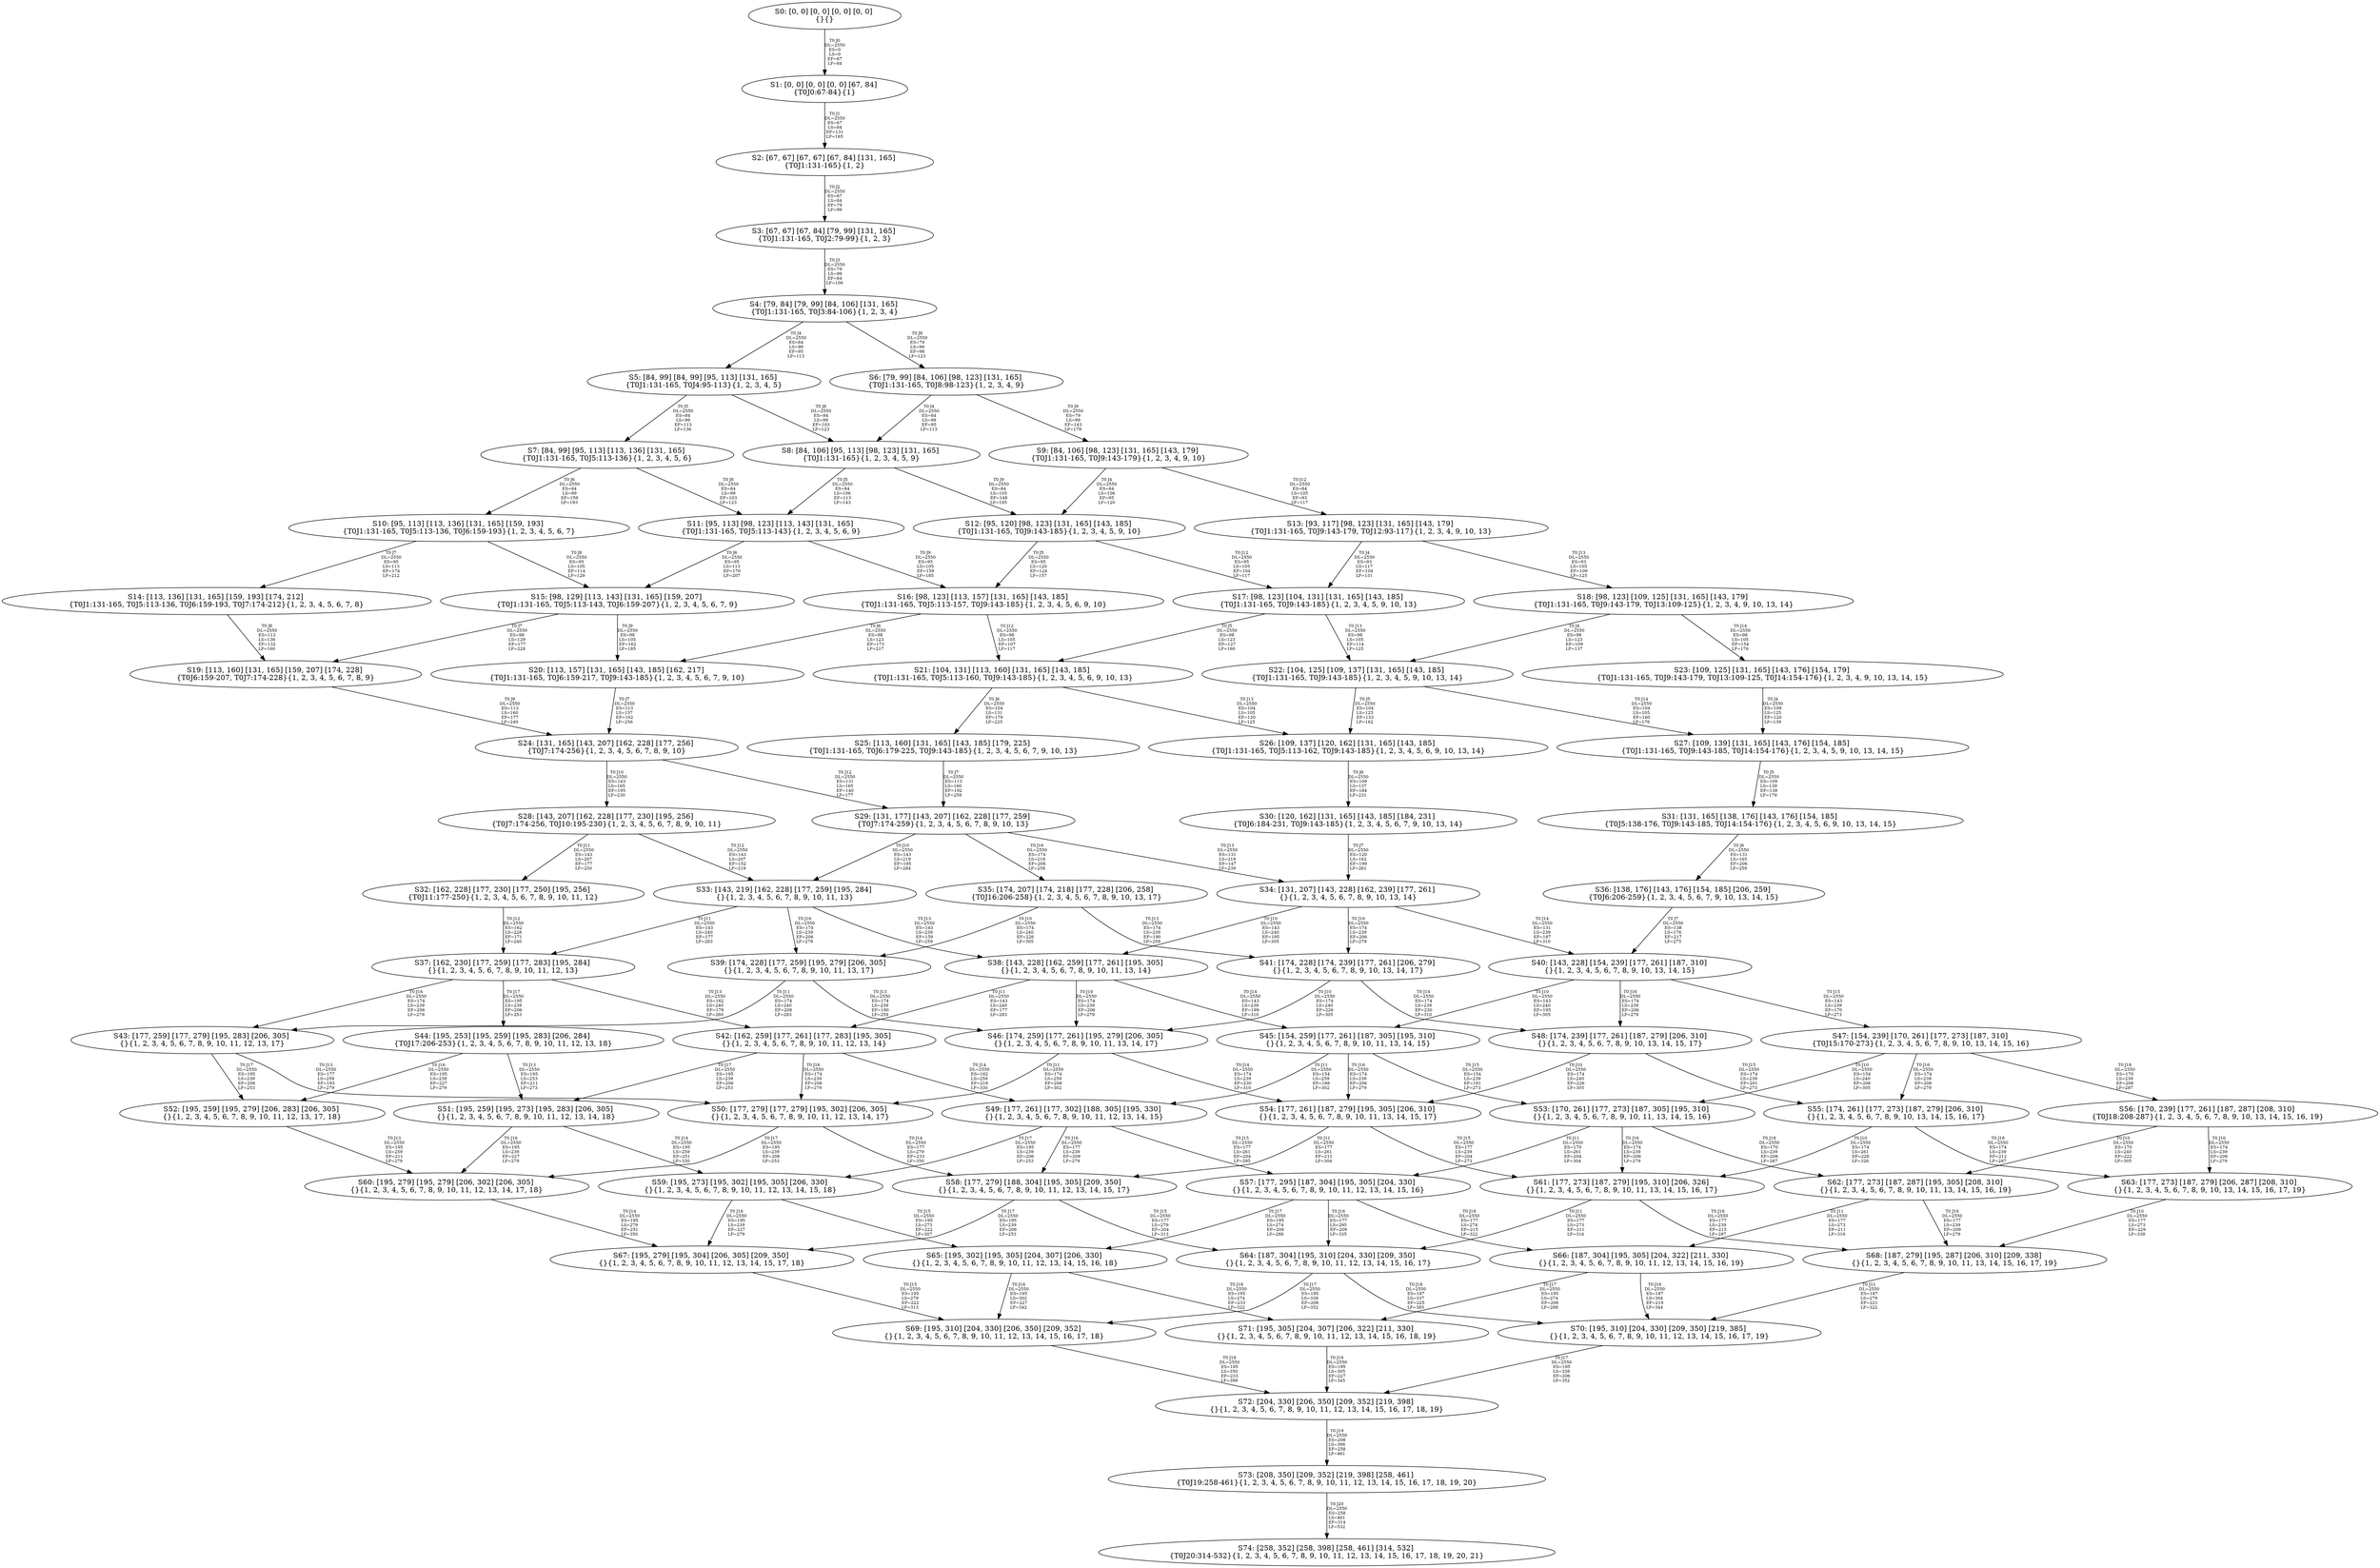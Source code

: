 digraph {
	S0[label="S0: [0, 0] [0, 0] [0, 0] [0, 0] \n{}{}"];
	S1[label="S1: [0, 0] [0, 0] [0, 0] [67, 84] \n{T0J0:67-84}{1}"];
	S2[label="S2: [67, 67] [67, 67] [67, 84] [131, 165] \n{T0J1:131-165}{1, 2}"];
	S3[label="S3: [67, 67] [67, 84] [79, 99] [131, 165] \n{T0J1:131-165, T0J2:79-99}{1, 2, 3}"];
	S4[label="S4: [79, 84] [79, 99] [84, 106] [131, 165] \n{T0J1:131-165, T0J3:84-106}{1, 2, 3, 4}"];
	S5[label="S5: [84, 99] [84, 99] [95, 113] [131, 165] \n{T0J1:131-165, T0J4:95-113}{1, 2, 3, 4, 5}"];
	S6[label="S6: [79, 99] [84, 106] [98, 123] [131, 165] \n{T0J1:131-165, T0J8:98-123}{1, 2, 3, 4, 9}"];
	S7[label="S7: [84, 99] [95, 113] [113, 136] [131, 165] \n{T0J1:131-165, T0J5:113-136}{1, 2, 3, 4, 5, 6}"];
	S8[label="S8: [84, 106] [95, 113] [98, 123] [131, 165] \n{T0J1:131-165}{1, 2, 3, 4, 5, 9}"];
	S9[label="S9: [84, 106] [98, 123] [131, 165] [143, 179] \n{T0J1:131-165, T0J9:143-179}{1, 2, 3, 4, 9, 10}"];
	S10[label="S10: [95, 113] [113, 136] [131, 165] [159, 193] \n{T0J1:131-165, T0J5:113-136, T0J6:159-193}{1, 2, 3, 4, 5, 6, 7}"];
	S11[label="S11: [95, 113] [98, 123] [113, 143] [131, 165] \n{T0J1:131-165, T0J5:113-143}{1, 2, 3, 4, 5, 6, 9}"];
	S12[label="S12: [95, 120] [98, 123] [131, 165] [143, 185] \n{T0J1:131-165, T0J9:143-185}{1, 2, 3, 4, 5, 9, 10}"];
	S13[label="S13: [93, 117] [98, 123] [131, 165] [143, 179] \n{T0J1:131-165, T0J9:143-179, T0J12:93-117}{1, 2, 3, 4, 9, 10, 13}"];
	S14[label="S14: [113, 136] [131, 165] [159, 193] [174, 212] \n{T0J1:131-165, T0J5:113-136, T0J6:159-193, T0J7:174-212}{1, 2, 3, 4, 5, 6, 7, 8}"];
	S15[label="S15: [98, 129] [113, 143] [131, 165] [159, 207] \n{T0J1:131-165, T0J5:113-143, T0J6:159-207}{1, 2, 3, 4, 5, 6, 7, 9}"];
	S16[label="S16: [98, 123] [113, 157] [131, 165] [143, 185] \n{T0J1:131-165, T0J5:113-157, T0J9:143-185}{1, 2, 3, 4, 5, 6, 9, 10}"];
	S17[label="S17: [98, 123] [104, 131] [131, 165] [143, 185] \n{T0J1:131-165, T0J9:143-185}{1, 2, 3, 4, 5, 9, 10, 13}"];
	S18[label="S18: [98, 123] [109, 125] [131, 165] [143, 179] \n{T0J1:131-165, T0J9:143-179, T0J13:109-125}{1, 2, 3, 4, 9, 10, 13, 14}"];
	S19[label="S19: [113, 160] [131, 165] [159, 207] [174, 228] \n{T0J6:159-207, T0J7:174-228}{1, 2, 3, 4, 5, 6, 7, 8, 9}"];
	S20[label="S20: [113, 157] [131, 165] [143, 185] [162, 217] \n{T0J1:131-165, T0J6:159-217, T0J9:143-185}{1, 2, 3, 4, 5, 6, 7, 9, 10}"];
	S21[label="S21: [104, 131] [113, 160] [131, 165] [143, 185] \n{T0J1:131-165, T0J5:113-160, T0J9:143-185}{1, 2, 3, 4, 5, 6, 9, 10, 13}"];
	S22[label="S22: [104, 125] [109, 137] [131, 165] [143, 185] \n{T0J1:131-165, T0J9:143-185}{1, 2, 3, 4, 5, 9, 10, 13, 14}"];
	S23[label="S23: [109, 125] [131, 165] [143, 176] [154, 179] \n{T0J1:131-165, T0J9:143-179, T0J13:109-125, T0J14:154-176}{1, 2, 3, 4, 9, 10, 13, 14, 15}"];
	S24[label="S24: [131, 165] [143, 207] [162, 228] [177, 256] \n{T0J7:174-256}{1, 2, 3, 4, 5, 6, 7, 8, 9, 10}"];
	S25[label="S25: [113, 160] [131, 165] [143, 185] [179, 225] \n{T0J1:131-165, T0J6:179-225, T0J9:143-185}{1, 2, 3, 4, 5, 6, 7, 9, 10, 13}"];
	S26[label="S26: [109, 137] [120, 162] [131, 165] [143, 185] \n{T0J1:131-165, T0J5:113-162, T0J9:143-185}{1, 2, 3, 4, 5, 6, 9, 10, 13, 14}"];
	S27[label="S27: [109, 139] [131, 165] [143, 176] [154, 185] \n{T0J1:131-165, T0J9:143-185, T0J14:154-176}{1, 2, 3, 4, 5, 9, 10, 13, 14, 15}"];
	S28[label="S28: [143, 207] [162, 228] [177, 230] [195, 256] \n{T0J7:174-256, T0J10:195-230}{1, 2, 3, 4, 5, 6, 7, 8, 9, 10, 11}"];
	S29[label="S29: [131, 177] [143, 207] [162, 228] [177, 259] \n{T0J7:174-259}{1, 2, 3, 4, 5, 6, 7, 8, 9, 10, 13}"];
	S30[label="S30: [120, 162] [131, 165] [143, 185] [184, 231] \n{T0J6:184-231, T0J9:143-185}{1, 2, 3, 4, 5, 6, 7, 9, 10, 13, 14}"];
	S31[label="S31: [131, 165] [138, 176] [143, 176] [154, 185] \n{T0J5:138-176, T0J9:143-185, T0J14:154-176}{1, 2, 3, 4, 5, 6, 9, 10, 13, 14, 15}"];
	S32[label="S32: [162, 228] [177, 230] [177, 250] [195, 256] \n{T0J11:177-250}{1, 2, 3, 4, 5, 6, 7, 8, 9, 10, 11, 12}"];
	S33[label="S33: [143, 219] [162, 228] [177, 259] [195, 284] \n{}{1, 2, 3, 4, 5, 6, 7, 8, 9, 10, 11, 13}"];
	S34[label="S34: [131, 207] [143, 228] [162, 239] [177, 261] \n{}{1, 2, 3, 4, 5, 6, 7, 8, 9, 10, 13, 14}"];
	S35[label="S35: [174, 207] [174, 218] [177, 228] [206, 258] \n{T0J16:206-258}{1, 2, 3, 4, 5, 6, 7, 8, 9, 10, 13, 17}"];
	S36[label="S36: [138, 176] [143, 176] [154, 185] [206, 259] \n{T0J6:206-259}{1, 2, 3, 4, 5, 6, 7, 9, 10, 13, 14, 15}"];
	S37[label="S37: [162, 230] [177, 259] [177, 283] [195, 284] \n{}{1, 2, 3, 4, 5, 6, 7, 8, 9, 10, 11, 12, 13}"];
	S38[label="S38: [143, 228] [162, 259] [177, 261] [195, 305] \n{}{1, 2, 3, 4, 5, 6, 7, 8, 9, 10, 11, 13, 14}"];
	S39[label="S39: [174, 228] [177, 259] [195, 279] [206, 305] \n{}{1, 2, 3, 4, 5, 6, 7, 8, 9, 10, 11, 13, 17}"];
	S40[label="S40: [143, 228] [154, 239] [177, 261] [187, 310] \n{}{1, 2, 3, 4, 5, 6, 7, 8, 9, 10, 13, 14, 15}"];
	S41[label="S41: [174, 228] [174, 239] [177, 261] [206, 279] \n{}{1, 2, 3, 4, 5, 6, 7, 8, 9, 10, 13, 14, 17}"];
	S42[label="S42: [162, 259] [177, 261] [177, 283] [195, 305] \n{}{1, 2, 3, 4, 5, 6, 7, 8, 9, 10, 11, 12, 13, 14}"];
	S43[label="S43: [177, 259] [177, 279] [195, 283] [206, 305] \n{}{1, 2, 3, 4, 5, 6, 7, 8, 9, 10, 11, 12, 13, 17}"];
	S44[label="S44: [195, 253] [195, 259] [195, 283] [206, 284] \n{T0J17:206-253}{1, 2, 3, 4, 5, 6, 7, 8, 9, 10, 11, 12, 13, 18}"];
	S45[label="S45: [154, 259] [177, 261] [187, 305] [195, 310] \n{}{1, 2, 3, 4, 5, 6, 7, 8, 9, 10, 11, 13, 14, 15}"];
	S46[label="S46: [174, 259] [177, 261] [195, 279] [206, 305] \n{}{1, 2, 3, 4, 5, 6, 7, 8, 9, 10, 11, 13, 14, 17}"];
	S47[label="S47: [154, 239] [170, 261] [177, 273] [187, 310] \n{T0J15:170-273}{1, 2, 3, 4, 5, 6, 7, 8, 9, 10, 13, 14, 15, 16}"];
	S48[label="S48: [174, 239] [177, 261] [187, 279] [206, 310] \n{}{1, 2, 3, 4, 5, 6, 7, 8, 9, 10, 13, 14, 15, 17}"];
	S49[label="S49: [177, 261] [177, 302] [188, 305] [195, 330] \n{}{1, 2, 3, 4, 5, 6, 7, 8, 9, 10, 11, 12, 13, 14, 15}"];
	S50[label="S50: [177, 279] [177, 279] [195, 302] [206, 305] \n{}{1, 2, 3, 4, 5, 6, 7, 8, 9, 10, 11, 12, 13, 14, 17}"];
	S51[label="S51: [195, 259] [195, 273] [195, 283] [206, 305] \n{}{1, 2, 3, 4, 5, 6, 7, 8, 9, 10, 11, 12, 13, 14, 18}"];
	S52[label="S52: [195, 259] [195, 279] [206, 283] [206, 305] \n{}{1, 2, 3, 4, 5, 6, 7, 8, 9, 10, 11, 12, 13, 17, 18}"];
	S53[label="S53: [170, 261] [177, 273] [187, 305] [195, 310] \n{}{1, 2, 3, 4, 5, 6, 7, 8, 9, 10, 11, 13, 14, 15, 16}"];
	S54[label="S54: [177, 261] [187, 279] [195, 305] [206, 310] \n{}{1, 2, 3, 4, 5, 6, 7, 8, 9, 10, 11, 13, 14, 15, 17}"];
	S55[label="S55: [174, 261] [177, 273] [187, 279] [206, 310] \n{}{1, 2, 3, 4, 5, 6, 7, 8, 9, 10, 13, 14, 15, 16, 17}"];
	S56[label="S56: [170, 239] [177, 261] [187, 287] [208, 310] \n{T0J18:208-287}{1, 2, 3, 4, 5, 6, 7, 8, 9, 10, 13, 14, 15, 16, 19}"];
	S57[label="S57: [177, 295] [187, 304] [195, 305] [204, 330] \n{}{1, 2, 3, 4, 5, 6, 7, 8, 9, 10, 11, 12, 13, 14, 15, 16}"];
	S58[label="S58: [177, 279] [188, 304] [195, 305] [209, 350] \n{}{1, 2, 3, 4, 5, 6, 7, 8, 9, 10, 11, 12, 13, 14, 15, 17}"];
	S59[label="S59: [195, 273] [195, 302] [195, 305] [206, 330] \n{}{1, 2, 3, 4, 5, 6, 7, 8, 9, 10, 11, 12, 13, 14, 15, 18}"];
	S60[label="S60: [195, 279] [195, 279] [206, 302] [206, 305] \n{}{1, 2, 3, 4, 5, 6, 7, 8, 9, 10, 11, 12, 13, 14, 17, 18}"];
	S61[label="S61: [177, 273] [187, 279] [195, 310] [206, 326] \n{}{1, 2, 3, 4, 5, 6, 7, 8, 9, 10, 11, 13, 14, 15, 16, 17}"];
	S62[label="S62: [177, 273] [187, 287] [195, 305] [208, 310] \n{}{1, 2, 3, 4, 5, 6, 7, 8, 9, 10, 11, 13, 14, 15, 16, 19}"];
	S63[label="S63: [177, 273] [187, 279] [206, 287] [208, 310] \n{}{1, 2, 3, 4, 5, 6, 7, 8, 9, 10, 13, 14, 15, 16, 17, 19}"];
	S64[label="S64: [187, 304] [195, 310] [204, 330] [209, 350] \n{}{1, 2, 3, 4, 5, 6, 7, 8, 9, 10, 11, 12, 13, 14, 15, 16, 17}"];
	S65[label="S65: [195, 302] [195, 305] [204, 307] [206, 330] \n{}{1, 2, 3, 4, 5, 6, 7, 8, 9, 10, 11, 12, 13, 14, 15, 16, 18}"];
	S66[label="S66: [187, 304] [195, 305] [204, 322] [211, 330] \n{}{1, 2, 3, 4, 5, 6, 7, 8, 9, 10, 11, 12, 13, 14, 15, 16, 19}"];
	S67[label="S67: [195, 279] [195, 304] [206, 305] [209, 350] \n{}{1, 2, 3, 4, 5, 6, 7, 8, 9, 10, 11, 12, 13, 14, 15, 17, 18}"];
	S68[label="S68: [187, 279] [195, 287] [206, 310] [209, 338] \n{}{1, 2, 3, 4, 5, 6, 7, 8, 9, 10, 11, 13, 14, 15, 16, 17, 19}"];
	S69[label="S69: [195, 310] [204, 330] [206, 350] [209, 352] \n{}{1, 2, 3, 4, 5, 6, 7, 8, 9, 10, 11, 12, 13, 14, 15, 16, 17, 18}"];
	S70[label="S70: [195, 310] [204, 330] [209, 350] [219, 385] \n{}{1, 2, 3, 4, 5, 6, 7, 8, 9, 10, 11, 12, 13, 14, 15, 16, 17, 19}"];
	S71[label="S71: [195, 305] [204, 307] [206, 322] [211, 330] \n{}{1, 2, 3, 4, 5, 6, 7, 8, 9, 10, 11, 12, 13, 14, 15, 16, 18, 19}"];
	S72[label="S72: [204, 330] [206, 350] [209, 352] [219, 398] \n{}{1, 2, 3, 4, 5, 6, 7, 8, 9, 10, 11, 12, 13, 14, 15, 16, 17, 18, 19}"];
	S73[label="S73: [208, 350] [209, 352] [219, 398] [258, 461] \n{T0J19:258-461}{1, 2, 3, 4, 5, 6, 7, 8, 9, 10, 11, 12, 13, 14, 15, 16, 17, 18, 19, 20}"];
	S74[label="S74: [258, 352] [258, 398] [258, 461] [314, 532] \n{T0J20:314-532}{1, 2, 3, 4, 5, 6, 7, 8, 9, 10, 11, 12, 13, 14, 15, 16, 17, 18, 19, 20, 21}"];
	S0 -> S1[label="T0 J0\nDL=2550\nES=0\nLS=0\nEF=67\nLF=84",fontsize=8];
	S1 -> S2[label="T0 J1\nDL=2550\nES=67\nLS=84\nEF=131\nLF=165",fontsize=8];
	S2 -> S3[label="T0 J2\nDL=2550\nES=67\nLS=84\nEF=79\nLF=99",fontsize=8];
	S3 -> S4[label="T0 J3\nDL=2550\nES=79\nLS=99\nEF=84\nLF=106",fontsize=8];
	S4 -> S5[label="T0 J4\nDL=2550\nES=84\nLS=99\nEF=95\nLF=113",fontsize=8];
	S4 -> S6[label="T0 J8\nDL=2550\nES=79\nLS=99\nEF=98\nLF=123",fontsize=8];
	S5 -> S7[label="T0 J5\nDL=2550\nES=84\nLS=99\nEF=113\nLF=136",fontsize=8];
	S5 -> S8[label="T0 J8\nDL=2550\nES=84\nLS=99\nEF=103\nLF=123",fontsize=8];
	S6 -> S8[label="T0 J4\nDL=2550\nES=84\nLS=99\nEF=95\nLF=113",fontsize=8];
	S6 -> S9[label="T0 J9\nDL=2550\nES=79\nLS=99\nEF=143\nLF=179",fontsize=8];
	S7 -> S10[label="T0 J6\nDL=2550\nES=84\nLS=99\nEF=159\nLF=193",fontsize=8];
	S7 -> S11[label="T0 J8\nDL=2550\nES=84\nLS=99\nEF=103\nLF=123",fontsize=8];
	S8 -> S11[label="T0 J5\nDL=2550\nES=84\nLS=106\nEF=113\nLF=143",fontsize=8];
	S8 -> S12[label="T0 J9\nDL=2550\nES=84\nLS=105\nEF=148\nLF=185",fontsize=8];
	S9 -> S12[label="T0 J4\nDL=2550\nES=84\nLS=106\nEF=95\nLF=120",fontsize=8];
	S9 -> S13[label="T0 J12\nDL=2550\nES=84\nLS=105\nEF=93\nLF=117",fontsize=8];
	S10 -> S14[label="T0 J7\nDL=2550\nES=95\nLS=113\nEF=174\nLF=212",fontsize=8];
	S10 -> S15[label="T0 J8\nDL=2550\nES=95\nLS=105\nEF=114\nLF=129",fontsize=8];
	S11 -> S15[label="T0 J6\nDL=2550\nES=95\nLS=113\nEF=170\nLF=207",fontsize=8];
	S11 -> S16[label="T0 J9\nDL=2550\nES=95\nLS=105\nEF=159\nLF=185",fontsize=8];
	S12 -> S16[label="T0 J5\nDL=2550\nES=95\nLS=120\nEF=124\nLF=157",fontsize=8];
	S12 -> S17[label="T0 J12\nDL=2550\nES=95\nLS=105\nEF=104\nLF=117",fontsize=8];
	S13 -> S17[label="T0 J4\nDL=2550\nES=93\nLS=117\nEF=104\nLF=131",fontsize=8];
	S13 -> S18[label="T0 J13\nDL=2550\nES=93\nLS=105\nEF=109\nLF=125",fontsize=8];
	S14 -> S19[label="T0 J8\nDL=2550\nES=113\nLS=136\nEF=132\nLF=160",fontsize=8];
	S15 -> S19[label="T0 J7\nDL=2550\nES=98\nLS=129\nEF=177\nLF=228",fontsize=8];
	S15 -> S20[label="T0 J9\nDL=2550\nES=98\nLS=105\nEF=162\nLF=185",fontsize=8];
	S16 -> S20[label="T0 J6\nDL=2550\nES=98\nLS=123\nEF=173\nLF=217",fontsize=8];
	S16 -> S21[label="T0 J12\nDL=2550\nES=98\nLS=105\nEF=107\nLF=117",fontsize=8];
	S17 -> S21[label="T0 J5\nDL=2550\nES=98\nLS=123\nEF=127\nLF=160",fontsize=8];
	S17 -> S22[label="T0 J13\nDL=2550\nES=98\nLS=105\nEF=114\nLF=125",fontsize=8];
	S18 -> S22[label="T0 J4\nDL=2550\nES=98\nLS=123\nEF=109\nLF=137",fontsize=8];
	S18 -> S23[label="T0 J14\nDL=2550\nES=98\nLS=105\nEF=154\nLF=176",fontsize=8];
	S19 -> S24[label="T0 J9\nDL=2550\nES=113\nLS=160\nEF=177\nLF=240",fontsize=8];
	S20 -> S24[label="T0 J7\nDL=2550\nES=113\nLS=157\nEF=192\nLF=256",fontsize=8];
	S21 -> S25[label="T0 J6\nDL=2550\nES=104\nLS=131\nEF=179\nLF=225",fontsize=8];
	S21 -> S26[label="T0 J13\nDL=2550\nES=104\nLS=105\nEF=120\nLF=125",fontsize=8];
	S22 -> S26[label="T0 J5\nDL=2550\nES=104\nLS=125\nEF=133\nLF=162",fontsize=8];
	S22 -> S27[label="T0 J14\nDL=2550\nES=104\nLS=105\nEF=160\nLF=176",fontsize=8];
	S23 -> S27[label="T0 J4\nDL=2550\nES=109\nLS=125\nEF=120\nLF=139",fontsize=8];
	S24 -> S28[label="T0 J10\nDL=2550\nES=143\nLS=165\nEF=195\nLF=230",fontsize=8];
	S24 -> S29[label="T0 J12\nDL=2550\nES=131\nLS=165\nEF=140\nLF=177",fontsize=8];
	S25 -> S29[label="T0 J7\nDL=2550\nES=113\nLS=160\nEF=192\nLF=259",fontsize=8];
	S26 -> S30[label="T0 J6\nDL=2550\nES=109\nLS=137\nEF=184\nLF=231",fontsize=8];
	S27 -> S31[label="T0 J5\nDL=2550\nES=109\nLS=139\nEF=138\nLF=176",fontsize=8];
	S28 -> S32[label="T0 J11\nDL=2550\nES=143\nLS=207\nEF=177\nLF=250",fontsize=8];
	S28 -> S33[label="T0 J12\nDL=2550\nES=143\nLS=207\nEF=152\nLF=219",fontsize=8];
	S29 -> S33[label="T0 J10\nDL=2550\nES=143\nLS=219\nEF=195\nLF=284",fontsize=8];
	S29 -> S34[label="T0 J13\nDL=2550\nES=131\nLS=219\nEF=147\nLF=239",fontsize=8];
	S29 -> S35[label="T0 J16\nDL=2550\nES=174\nLS=218\nEF=206\nLF=258",fontsize=8];
	S30 -> S34[label="T0 J7\nDL=2550\nES=120\nLS=162\nEF=199\nLF=261",fontsize=8];
	S31 -> S36[label="T0 J6\nDL=2550\nES=131\nLS=165\nEF=206\nLF=259",fontsize=8];
	S32 -> S37[label="T0 J12\nDL=2550\nES=162\nLS=228\nEF=171\nLF=240",fontsize=8];
	S33 -> S37[label="T0 J11\nDL=2550\nES=143\nLS=240\nEF=177\nLF=283",fontsize=8];
	S33 -> S38[label="T0 J13\nDL=2550\nES=143\nLS=239\nEF=159\nLF=259",fontsize=8];
	S33 -> S39[label="T0 J16\nDL=2550\nES=174\nLS=239\nEF=206\nLF=279",fontsize=8];
	S34 -> S38[label="T0 J10\nDL=2550\nES=143\nLS=240\nEF=195\nLF=305",fontsize=8];
	S34 -> S40[label="T0 J14\nDL=2550\nES=131\nLS=239\nEF=187\nLF=310",fontsize=8];
	S34 -> S41[label="T0 J16\nDL=2550\nES=174\nLS=239\nEF=206\nLF=279",fontsize=8];
	S35 -> S39[label="T0 J10\nDL=2550\nES=174\nLS=240\nEF=226\nLF=305",fontsize=8];
	S35 -> S41[label="T0 J13\nDL=2550\nES=174\nLS=239\nEF=190\nLF=259",fontsize=8];
	S36 -> S40[label="T0 J7\nDL=2550\nES=138\nLS=176\nEF=217\nLF=275",fontsize=8];
	S37 -> S42[label="T0 J13\nDL=2550\nES=162\nLS=240\nEF=178\nLF=260",fontsize=8];
	S37 -> S43[label="T0 J16\nDL=2550\nES=174\nLS=239\nEF=206\nLF=279",fontsize=8];
	S37 -> S44[label="T0 J17\nDL=2550\nES=195\nLS=239\nEF=206\nLF=253",fontsize=8];
	S38 -> S42[label="T0 J11\nDL=2550\nES=143\nLS=240\nEF=177\nLF=283",fontsize=8];
	S38 -> S45[label="T0 J14\nDL=2550\nES=143\nLS=239\nEF=199\nLF=310",fontsize=8];
	S38 -> S46[label="T0 J16\nDL=2550\nES=174\nLS=239\nEF=206\nLF=279",fontsize=8];
	S39 -> S43[label="T0 J11\nDL=2550\nES=174\nLS=240\nEF=208\nLF=283",fontsize=8];
	S39 -> S46[label="T0 J13\nDL=2550\nES=174\nLS=239\nEF=190\nLF=259",fontsize=8];
	S40 -> S45[label="T0 J10\nDL=2550\nES=143\nLS=240\nEF=195\nLF=305",fontsize=8];
	S40 -> S47[label="T0 J15\nDL=2550\nES=143\nLS=239\nEF=170\nLF=273",fontsize=8];
	S40 -> S48[label="T0 J16\nDL=2550\nES=174\nLS=239\nEF=206\nLF=279",fontsize=8];
	S41 -> S46[label="T0 J10\nDL=2550\nES=174\nLS=240\nEF=226\nLF=305",fontsize=8];
	S41 -> S48[label="T0 J14\nDL=2550\nES=174\nLS=239\nEF=230\nLF=310",fontsize=8];
	S42 -> S49[label="T0 J14\nDL=2550\nES=162\nLS=259\nEF=218\nLF=330",fontsize=8];
	S42 -> S50[label="T0 J16\nDL=2550\nES=174\nLS=239\nEF=206\nLF=279",fontsize=8];
	S42 -> S51[label="T0 J17\nDL=2550\nES=195\nLS=239\nEF=206\nLF=253",fontsize=8];
	S43 -> S50[label="T0 J13\nDL=2550\nES=177\nLS=259\nEF=193\nLF=279",fontsize=8];
	S43 -> S52[label="T0 J17\nDL=2550\nES=195\nLS=239\nEF=206\nLF=253",fontsize=8];
	S44 -> S51[label="T0 J13\nDL=2550\nES=195\nLS=253\nEF=211\nLF=273",fontsize=8];
	S44 -> S52[label="T0 J16\nDL=2550\nES=195\nLS=239\nEF=227\nLF=279",fontsize=8];
	S45 -> S49[label="T0 J11\nDL=2550\nES=154\nLS=259\nEF=188\nLF=302",fontsize=8];
	S45 -> S53[label="T0 J15\nDL=2550\nES=154\nLS=239\nEF=181\nLF=273",fontsize=8];
	S45 -> S54[label="T0 J16\nDL=2550\nES=174\nLS=239\nEF=206\nLF=279",fontsize=8];
	S46 -> S50[label="T0 J11\nDL=2550\nES=174\nLS=259\nEF=208\nLF=302",fontsize=8];
	S46 -> S54[label="T0 J14\nDL=2550\nES=174\nLS=239\nEF=230\nLF=310",fontsize=8];
	S47 -> S53[label="T0 J10\nDL=2550\nES=154\nLS=240\nEF=206\nLF=305",fontsize=8];
	S47 -> S55[label="T0 J16\nDL=2550\nES=174\nLS=239\nEF=206\nLF=279",fontsize=8];
	S47 -> S56[label="T0 J18\nDL=2550\nES=170\nLS=239\nEF=208\nLF=287",fontsize=8];
	S48 -> S54[label="T0 J10\nDL=2550\nES=174\nLS=240\nEF=226\nLF=305",fontsize=8];
	S48 -> S55[label="T0 J15\nDL=2550\nES=174\nLS=239\nEF=201\nLF=273",fontsize=8];
	S49 -> S57[label="T0 J15\nDL=2550\nES=177\nLS=261\nEF=204\nLF=295",fontsize=8];
	S49 -> S58[label="T0 J16\nDL=2550\nES=177\nLS=239\nEF=209\nLF=279",fontsize=8];
	S49 -> S59[label="T0 J17\nDL=2550\nES=195\nLS=239\nEF=206\nLF=253",fontsize=8];
	S50 -> S58[label="T0 J14\nDL=2550\nES=177\nLS=279\nEF=233\nLF=350",fontsize=8];
	S50 -> S60[label="T0 J17\nDL=2550\nES=195\nLS=239\nEF=206\nLF=253",fontsize=8];
	S51 -> S59[label="T0 J14\nDL=2550\nES=195\nLS=259\nEF=251\nLF=330",fontsize=8];
	S51 -> S60[label="T0 J16\nDL=2550\nES=195\nLS=239\nEF=227\nLF=279",fontsize=8];
	S52 -> S60[label="T0 J13\nDL=2550\nES=195\nLS=259\nEF=211\nLF=279",fontsize=8];
	S53 -> S57[label="T0 J11\nDL=2550\nES=170\nLS=261\nEF=204\nLF=304",fontsize=8];
	S53 -> S61[label="T0 J16\nDL=2550\nES=174\nLS=239\nEF=206\nLF=279",fontsize=8];
	S53 -> S62[label="T0 J18\nDL=2550\nES=170\nLS=239\nEF=208\nLF=287",fontsize=8];
	S54 -> S58[label="T0 J11\nDL=2550\nES=177\nLS=261\nEF=211\nLF=304",fontsize=8];
	S54 -> S61[label="T0 J15\nDL=2550\nES=177\nLS=239\nEF=204\nLF=273",fontsize=8];
	S55 -> S61[label="T0 J10\nDL=2550\nES=174\nLS=261\nEF=226\nLF=326",fontsize=8];
	S55 -> S63[label="T0 J18\nDL=2550\nES=174\nLS=239\nEF=212\nLF=287",fontsize=8];
	S56 -> S62[label="T0 J10\nDL=2550\nES=170\nLS=240\nEF=222\nLF=305",fontsize=8];
	S56 -> S63[label="T0 J16\nDL=2550\nES=174\nLS=239\nEF=206\nLF=279",fontsize=8];
	S57 -> S64[label="T0 J16\nDL=2550\nES=177\nLS=295\nEF=209\nLF=335",fontsize=8];
	S57 -> S65[label="T0 J17\nDL=2550\nES=195\nLS=274\nEF=206\nLF=288",fontsize=8];
	S57 -> S66[label="T0 J18\nDL=2550\nES=177\nLS=274\nEF=215\nLF=322",fontsize=8];
	S58 -> S64[label="T0 J15\nDL=2550\nES=177\nLS=279\nEF=204\nLF=313",fontsize=8];
	S58 -> S67[label="T0 J17\nDL=2550\nES=195\nLS=239\nEF=206\nLF=253",fontsize=8];
	S59 -> S65[label="T0 J15\nDL=2550\nES=195\nLS=273\nEF=222\nLF=307",fontsize=8];
	S59 -> S67[label="T0 J16\nDL=2550\nES=195\nLS=239\nEF=227\nLF=279",fontsize=8];
	S60 -> S67[label="T0 J14\nDL=2550\nES=195\nLS=279\nEF=251\nLF=350",fontsize=8];
	S61 -> S64[label="T0 J11\nDL=2550\nES=177\nLS=273\nEF=211\nLF=316",fontsize=8];
	S61 -> S68[label="T0 J18\nDL=2550\nES=177\nLS=239\nEF=215\nLF=287",fontsize=8];
	S62 -> S66[label="T0 J11\nDL=2550\nES=177\nLS=273\nEF=211\nLF=316",fontsize=8];
	S62 -> S68[label="T0 J16\nDL=2550\nES=177\nLS=239\nEF=209\nLF=279",fontsize=8];
	S63 -> S68[label="T0 J10\nDL=2550\nES=177\nLS=273\nEF=229\nLF=338",fontsize=8];
	S64 -> S69[label="T0 J17\nDL=2550\nES=195\nLS=338\nEF=206\nLF=352",fontsize=8];
	S64 -> S70[label="T0 J18\nDL=2550\nES=187\nLS=337\nEF=225\nLF=385",fontsize=8];
	S65 -> S69[label="T0 J16\nDL=2550\nES=195\nLS=302\nEF=227\nLF=342",fontsize=8];
	S65 -> S71[label="T0 J18\nDL=2550\nES=195\nLS=274\nEF=233\nLF=322",fontsize=8];
	S66 -> S70[label="T0 J16\nDL=2550\nES=187\nLS=304\nEF=219\nLF=344",fontsize=8];
	S66 -> S71[label="T0 J17\nDL=2550\nES=195\nLS=274\nEF=206\nLF=288",fontsize=8];
	S67 -> S69[label="T0 J15\nDL=2550\nES=195\nLS=279\nEF=222\nLF=313",fontsize=8];
	S68 -> S70[label="T0 J11\nDL=2550\nES=187\nLS=279\nEF=221\nLF=322",fontsize=8];
	S69 -> S72[label="T0 J18\nDL=2550\nES=195\nLS=350\nEF=233\nLF=398",fontsize=8];
	S70 -> S72[label="T0 J17\nDL=2550\nES=195\nLS=338\nEF=206\nLF=352",fontsize=8];
	S71 -> S72[label="T0 J16\nDL=2550\nES=195\nLS=305\nEF=227\nLF=345",fontsize=8];
	S72 -> S73[label="T0 J19\nDL=2550\nES=208\nLS=398\nEF=258\nLF=461",fontsize=8];
	S73 -> S74[label="T0 J20\nDL=2550\nES=258\nLS=461\nEF=314\nLF=532",fontsize=8];
}
